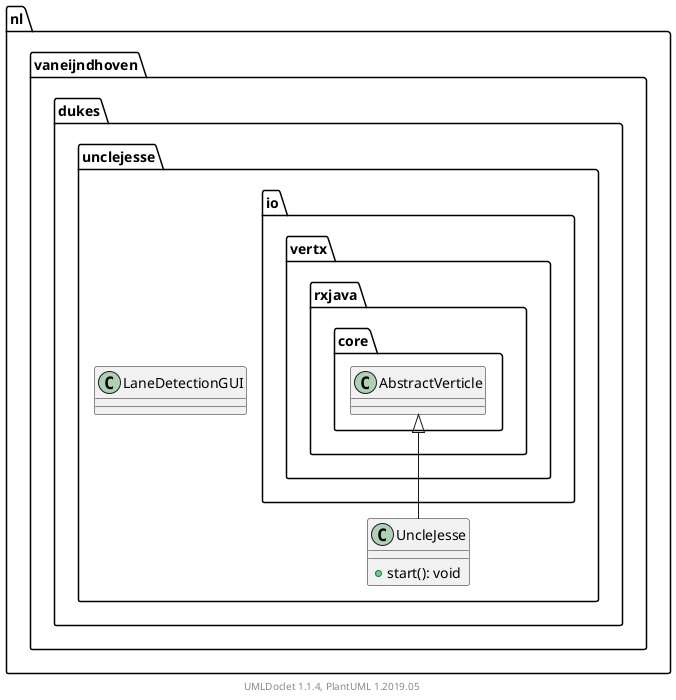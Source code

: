 @startuml

    namespace nl.vaneijndhoven.dukes.unclejesse {

        class LaneDetectionGUI [[LaneDetectionGUI.html]] {
        }

        class UncleJesse [[UncleJesse.html]] {
            +start(): void
        }

        class io.vertx.rxjava.core.AbstractVerticle
        io.vertx.rxjava.core.AbstractVerticle <|-- UncleJesse

    }


    center footer UMLDoclet 1.1.4, PlantUML 1.2019.05
@enduml
